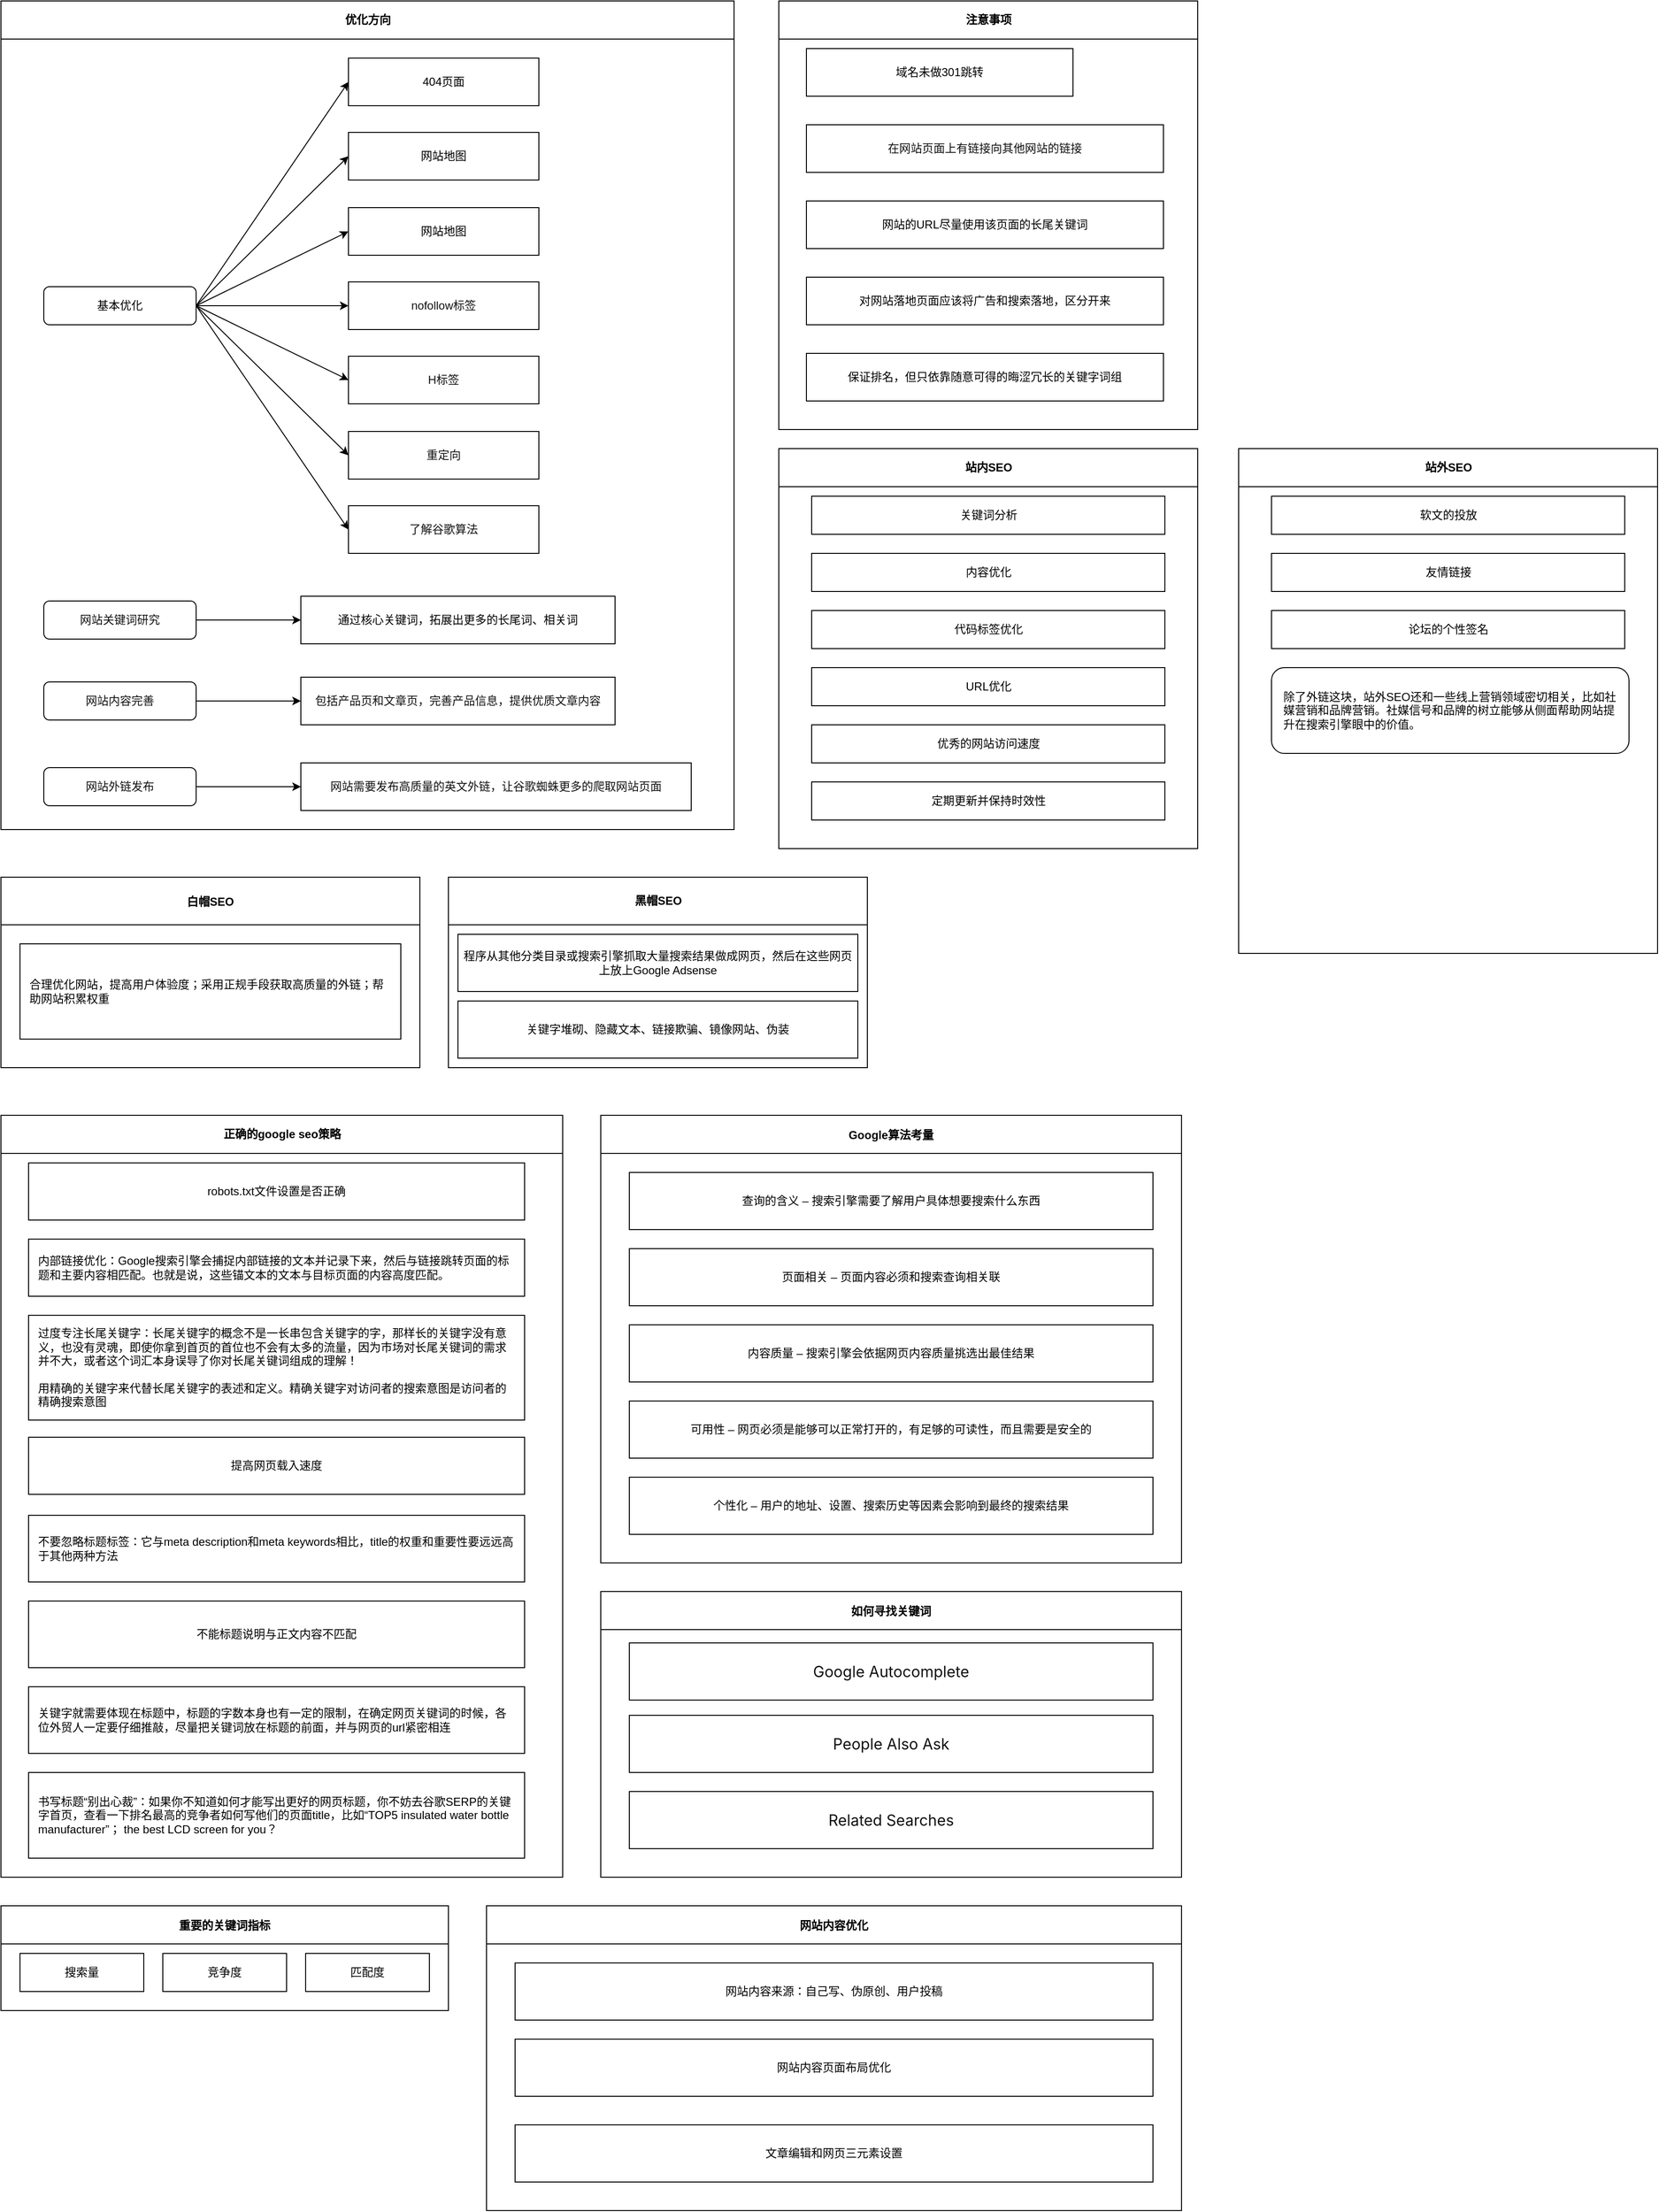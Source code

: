 <mxfile version="20.2.8" type="device"><diagram id="vQF346RbwI6YqOP35O07" name="SEO优化方向"><mxGraphModel dx="2585" dy="1569" grid="1" gridSize="10" guides="1" tooltips="1" connect="1" arrows="1" fold="1" page="1" pageScale="1" pageWidth="827" pageHeight="1169" math="0" shadow="0"><root><mxCell id="0"/><mxCell id="1" parent="0"/><mxCell id="vbUcLxpwjwGgvZTB0KjV-31" value="优化方向" style="swimlane;labelBackgroundColor=#FFFFFF;fontFamily=Helvetica;fontSize=12;fontColor=#000000;html=1;direction=east;startSize=40;" vertex="1" parent="1"><mxGeometry x="10" y="20" width="770" height="870" as="geometry"><mxRectangle x="10" y="20" width="140" height="30" as="alternateBounds"/></mxGeometry></mxCell><mxCell id="vbUcLxpwjwGgvZTB0KjV-33" value="基本优化" style="rounded=1;whiteSpace=wrap;html=1;" vertex="1" parent="vbUcLxpwjwGgvZTB0KjV-31"><mxGeometry x="45" y="300" width="160" height="40" as="geometry"/></mxCell><mxCell id="vbUcLxpwjwGgvZTB0KjV-34" value="404页面" style="rounded=0;whiteSpace=wrap;html=1;fontFamily=Helvetica;fontSize=12;" vertex="1" parent="vbUcLxpwjwGgvZTB0KjV-31"><mxGeometry x="365" y="60" width="200" height="50" as="geometry"/></mxCell><mxCell id="vbUcLxpwjwGgvZTB0KjV-35" value="网站地图" style="rounded=0;whiteSpace=wrap;html=1;fontFamily=Helvetica;fontSize=12;" vertex="1" parent="vbUcLxpwjwGgvZTB0KjV-31"><mxGeometry x="365" y="138" width="200" height="50" as="geometry"/></mxCell><mxCell id="vbUcLxpwjwGgvZTB0KjV-36" value="网站地图" style="rounded=0;whiteSpace=wrap;html=1;fontFamily=Helvetica;fontSize=12;" vertex="1" parent="vbUcLxpwjwGgvZTB0KjV-31"><mxGeometry x="365" y="217" width="200" height="50" as="geometry"/></mxCell><mxCell id="vbUcLxpwjwGgvZTB0KjV-37" value="&lt;span style=&quot;color: rgb(18, 18, 18); font-size: 12px; text-align: start; background-color: rgb(255, 255, 255);&quot;&gt;nofollow标签&lt;/span&gt;" style="rounded=0;whiteSpace=wrap;html=1;fontFamily=Helvetica;fontSize=12;" vertex="1" parent="vbUcLxpwjwGgvZTB0KjV-31"><mxGeometry x="365" y="295" width="200" height="50" as="geometry"/></mxCell><mxCell id="vbUcLxpwjwGgvZTB0KjV-38" value="&lt;span style=&quot;color: rgb(18, 18, 18); font-size: 12px; text-align: start; background-color: rgb(255, 255, 255);&quot;&gt;H标签&lt;/span&gt;" style="rounded=0;whiteSpace=wrap;html=1;fontFamily=Helvetica;fontSize=12;" vertex="1" parent="vbUcLxpwjwGgvZTB0KjV-31"><mxGeometry x="365" y="373" width="200" height="50" as="geometry"/></mxCell><mxCell id="vbUcLxpwjwGgvZTB0KjV-39" value="&lt;span style=&quot;color: rgb(18, 18, 18); font-size: 12px; text-align: start; background-color: rgb(255, 255, 255);&quot;&gt;重定向&lt;/span&gt;" style="rounded=0;whiteSpace=wrap;html=1;fontFamily=Helvetica;fontSize=12;" vertex="1" parent="vbUcLxpwjwGgvZTB0KjV-31"><mxGeometry x="365" y="452" width="200" height="50" as="geometry"/></mxCell><mxCell id="vbUcLxpwjwGgvZTB0KjV-40" value="&lt;span style=&quot;color: rgb(18, 18, 18); font-size: 12px; text-align: start;&quot;&gt;了解谷歌算法&lt;/span&gt;" style="rounded=0;whiteSpace=wrap;html=1;fontFamily=Helvetica;fontSize=12;labelBackgroundColor=none;" vertex="1" parent="vbUcLxpwjwGgvZTB0KjV-31"><mxGeometry x="365" y="530" width="200" height="50" as="geometry"/></mxCell><mxCell id="vbUcLxpwjwGgvZTB0KjV-41" value="" style="endArrow=classic;html=1;rounded=0;exitX=1;exitY=0.5;exitDx=0;exitDy=0;entryX=0;entryY=0.5;entryDx=0;entryDy=0;" edge="1" parent="vbUcLxpwjwGgvZTB0KjV-31" source="vbUcLxpwjwGgvZTB0KjV-33" target="vbUcLxpwjwGgvZTB0KjV-34"><mxGeometry width="50" height="50" relative="1" as="geometry"><mxPoint x="345" y="390" as="sourcePoint"/><mxPoint x="395" y="340" as="targetPoint"/></mxGeometry></mxCell><mxCell id="vbUcLxpwjwGgvZTB0KjV-42" value="" style="endArrow=classic;html=1;rounded=0;exitX=1;exitY=0.5;exitDx=0;exitDy=0;entryX=0;entryY=0.5;entryDx=0;entryDy=0;" edge="1" parent="vbUcLxpwjwGgvZTB0KjV-31" source="vbUcLxpwjwGgvZTB0KjV-33" target="vbUcLxpwjwGgvZTB0KjV-35"><mxGeometry width="50" height="50" relative="1" as="geometry"><mxPoint x="215" y="330" as="sourcePoint"/><mxPoint x="335" y="115" as="targetPoint"/></mxGeometry></mxCell><mxCell id="vbUcLxpwjwGgvZTB0KjV-43" value="" style="endArrow=classic;html=1;rounded=0;entryX=0;entryY=0.5;entryDx=0;entryDy=0;" edge="1" parent="vbUcLxpwjwGgvZTB0KjV-31" target="vbUcLxpwjwGgvZTB0KjV-36"><mxGeometry width="50" height="50" relative="1" as="geometry"><mxPoint x="205" y="320" as="sourcePoint"/><mxPoint x="345" y="125" as="targetPoint"/></mxGeometry></mxCell><mxCell id="vbUcLxpwjwGgvZTB0KjV-44" value="" style="endArrow=classic;html=1;rounded=0;exitX=1;exitY=0.5;exitDx=0;exitDy=0;entryX=0;entryY=0.5;entryDx=0;entryDy=0;" edge="1" parent="vbUcLxpwjwGgvZTB0KjV-31" source="vbUcLxpwjwGgvZTB0KjV-33" target="vbUcLxpwjwGgvZTB0KjV-37"><mxGeometry width="50" height="50" relative="1" as="geometry"><mxPoint x="235" y="350" as="sourcePoint"/><mxPoint x="355" y="135" as="targetPoint"/></mxGeometry></mxCell><mxCell id="vbUcLxpwjwGgvZTB0KjV-45" value="" style="endArrow=classic;html=1;rounded=0;entryX=0;entryY=0.5;entryDx=0;entryDy=0;" edge="1" parent="vbUcLxpwjwGgvZTB0KjV-31" target="vbUcLxpwjwGgvZTB0KjV-38"><mxGeometry width="50" height="50" relative="1" as="geometry"><mxPoint x="205" y="320" as="sourcePoint"/><mxPoint x="365" y="145" as="targetPoint"/></mxGeometry></mxCell><mxCell id="vbUcLxpwjwGgvZTB0KjV-46" value="" style="endArrow=classic;html=1;rounded=0;entryX=0;entryY=0.5;entryDx=0;entryDy=0;" edge="1" parent="vbUcLxpwjwGgvZTB0KjV-31" target="vbUcLxpwjwGgvZTB0KjV-39"><mxGeometry width="50" height="50" relative="1" as="geometry"><mxPoint x="205" y="320" as="sourcePoint"/><mxPoint x="375" y="155" as="targetPoint"/></mxGeometry></mxCell><mxCell id="vbUcLxpwjwGgvZTB0KjV-47" value="" style="endArrow=classic;html=1;rounded=0;entryX=0;entryY=0.5;entryDx=0;entryDy=0;" edge="1" parent="vbUcLxpwjwGgvZTB0KjV-31" target="vbUcLxpwjwGgvZTB0KjV-40"><mxGeometry width="50" height="50" relative="1" as="geometry"><mxPoint x="205" y="320" as="sourcePoint"/><mxPoint x="385" y="165" as="targetPoint"/></mxGeometry></mxCell><mxCell id="vbUcLxpwjwGgvZTB0KjV-49" value="&lt;span style=&quot;color: rgb(18, 18, 18); font-family: -apple-system, BlinkMacSystemFont, &amp;quot;Helvetica Neue&amp;quot;, &amp;quot;PingFang SC&amp;quot;, &amp;quot;Microsoft YaHei&amp;quot;, &amp;quot;Source Han Sans SC&amp;quot;, &amp;quot;Noto Sans CJK SC&amp;quot;, &amp;quot;WenQuanYi Micro Hei&amp;quot;, sans-serif; font-size: 12px; text-align: start; background-color: rgb(255, 255, 255);&quot;&gt;网站关键词研究&lt;/span&gt;" style="rounded=1;whiteSpace=wrap;html=1;fontSize=12;" vertex="1" parent="vbUcLxpwjwGgvZTB0KjV-31"><mxGeometry x="45" y="630" width="160" height="40" as="geometry"/></mxCell><mxCell id="vbUcLxpwjwGgvZTB0KjV-50" value="通过核心关键词，拓展出更多的长尾词、相关词" style="rounded=0;whiteSpace=wrap;fontFamily=Helvetica;fontSize=12;html=1;" vertex="1" parent="vbUcLxpwjwGgvZTB0KjV-31"><mxGeometry x="315" y="625" width="330" height="50" as="geometry"/></mxCell><mxCell id="vbUcLxpwjwGgvZTB0KjV-48" style="edgeStyle=orthogonalEdgeStyle;rounded=0;orthogonalLoop=1;jettySize=auto;html=1;entryX=0;entryY=0.5;entryDx=0;entryDy=0;fontFamily=Helvetica;fontSize=12;fontColor=#000000;" edge="1" parent="vbUcLxpwjwGgvZTB0KjV-31" source="vbUcLxpwjwGgvZTB0KjV-49" target="vbUcLxpwjwGgvZTB0KjV-50"><mxGeometry relative="1" as="geometry"/></mxCell><mxCell id="vbUcLxpwjwGgvZTB0KjV-52" value="&lt;span style=&quot;color: rgb(18, 18, 18); font-family: -apple-system, BlinkMacSystemFont, &amp;quot;Helvetica Neue&amp;quot;, &amp;quot;PingFang SC&amp;quot;, &amp;quot;Microsoft YaHei&amp;quot;, &amp;quot;Source Han Sans SC&amp;quot;, &amp;quot;Noto Sans CJK SC&amp;quot;, &amp;quot;WenQuanYi Micro Hei&amp;quot;, sans-serif; font-size: 12px; text-align: start; background-color: rgb(255, 255, 255);&quot;&gt;网站内容完善&lt;/span&gt;" style="rounded=1;whiteSpace=wrap;html=1;fontSize=12;" vertex="1" parent="vbUcLxpwjwGgvZTB0KjV-31"><mxGeometry x="45" y="715" width="160" height="40" as="geometry"/></mxCell><mxCell id="vbUcLxpwjwGgvZTB0KjV-53" value="&lt;span style=&quot;color: rgb(18, 18, 18); font-family: -apple-system, BlinkMacSystemFont, &amp;quot;Helvetica Neue&amp;quot;, &amp;quot;PingFang SC&amp;quot;, &amp;quot;Microsoft YaHei&amp;quot;, &amp;quot;Source Han Sans SC&amp;quot;, &amp;quot;Noto Sans CJK SC&amp;quot;, &amp;quot;WenQuanYi Micro Hei&amp;quot;, sans-serif; font-size: 12px; text-align: start; background-color: rgb(255, 255, 255);&quot;&gt;包括产品页和文章页，完善产品信息，提供优质文章内容&lt;/span&gt;" style="rounded=0;whiteSpace=wrap;fontFamily=Helvetica;fontSize=12;html=1;" vertex="1" parent="vbUcLxpwjwGgvZTB0KjV-31"><mxGeometry x="315" y="710" width="330" height="50" as="geometry"/></mxCell><mxCell id="vbUcLxpwjwGgvZTB0KjV-51" style="edgeStyle=orthogonalEdgeStyle;rounded=0;orthogonalLoop=1;jettySize=auto;html=1;entryX=0;entryY=0.5;entryDx=0;entryDy=0;fontFamily=Helvetica;fontSize=12;fontColor=#000000;" edge="1" parent="vbUcLxpwjwGgvZTB0KjV-31" source="vbUcLxpwjwGgvZTB0KjV-52" target="vbUcLxpwjwGgvZTB0KjV-53"><mxGeometry relative="1" as="geometry"/></mxCell><mxCell id="vbUcLxpwjwGgvZTB0KjV-55" value="&lt;span style=&quot;color: rgb(18, 18, 18); font-family: -apple-system, BlinkMacSystemFont, &amp;quot;Helvetica Neue&amp;quot;, &amp;quot;PingFang SC&amp;quot;, &amp;quot;Microsoft YaHei&amp;quot;, &amp;quot;Source Han Sans SC&amp;quot;, &amp;quot;Noto Sans CJK SC&amp;quot;, &amp;quot;WenQuanYi Micro Hei&amp;quot;, sans-serif; font-size: 12px; text-align: start; background-color: rgb(255, 255, 255);&quot;&gt;网站外链发布&lt;/span&gt;" style="rounded=1;whiteSpace=wrap;html=1;fontSize=12;" vertex="1" parent="vbUcLxpwjwGgvZTB0KjV-31"><mxGeometry x="45" y="805" width="160" height="40" as="geometry"/></mxCell><mxCell id="vbUcLxpwjwGgvZTB0KjV-56" value="&lt;span style=&quot;color: rgb(18, 18, 18); font-family: -apple-system, BlinkMacSystemFont, &amp;quot;Helvetica Neue&amp;quot;, &amp;quot;PingFang SC&amp;quot;, &amp;quot;Microsoft YaHei&amp;quot;, &amp;quot;Source Han Sans SC&amp;quot;, &amp;quot;Noto Sans CJK SC&amp;quot;, &amp;quot;WenQuanYi Micro Hei&amp;quot;, sans-serif; font-size: 12px; text-align: start; background-color: rgb(255, 255, 255);&quot;&gt;网站需要发布高质量的英文外链，让谷歌蜘蛛更多的爬取网站页面&lt;/span&gt;" style="rounded=0;whiteSpace=wrap;fontFamily=Helvetica;fontSize=12;html=1;" vertex="1" parent="vbUcLxpwjwGgvZTB0KjV-31"><mxGeometry x="315" y="800" width="410" height="50" as="geometry"/></mxCell><mxCell id="vbUcLxpwjwGgvZTB0KjV-54" style="edgeStyle=orthogonalEdgeStyle;rounded=0;orthogonalLoop=1;jettySize=auto;html=1;entryX=0;entryY=0.5;entryDx=0;entryDy=0;fontFamily=Helvetica;fontSize=12;fontColor=#000000;" edge="1" parent="vbUcLxpwjwGgvZTB0KjV-31" source="vbUcLxpwjwGgvZTB0KjV-55" target="vbUcLxpwjwGgvZTB0KjV-56"><mxGeometry relative="1" as="geometry"/></mxCell><mxCell id="vbUcLxpwjwGgvZTB0KjV-64" value="注意事项" style="swimlane;labelBackgroundColor=#FFFFFF;fontFamily=Helvetica;fontSize=12;fontColor=#000000;html=1;startSize=40;" vertex="1" parent="1"><mxGeometry x="827" y="20" width="440" height="450" as="geometry"><mxRectangle x="10" y="910" width="90" height="40" as="alternateBounds"/></mxGeometry></mxCell><mxCell id="vbUcLxpwjwGgvZTB0KjV-65" value="域名未做301跳转" style="rounded=0;whiteSpace=wrap;labelBackgroundColor=#FFFFFF;fontFamily=Helvetica;fontSize=12;fontColor=#000000;html=1;" vertex="1" parent="vbUcLxpwjwGgvZTB0KjV-64"><mxGeometry x="29" y="50" width="280" height="50" as="geometry"/></mxCell><mxCell id="vbUcLxpwjwGgvZTB0KjV-66" value="&lt;span style=&quot;color: rgb(18, 18, 18); font-family: -apple-system, BlinkMacSystemFont, &amp;quot;Helvetica Neue&amp;quot;, &amp;quot;PingFang SC&amp;quot;, &amp;quot;Microsoft YaHei&amp;quot;, &amp;quot;Source Han Sans SC&amp;quot;, &amp;quot;Noto Sans CJK SC&amp;quot;, &amp;quot;WenQuanYi Micro Hei&amp;quot;, sans-serif; font-size: 12px; text-align: start;&quot;&gt;在网站页面上有链接向其他网站的链接&lt;/span&gt;" style="rounded=0;whiteSpace=wrap;labelBackgroundColor=#FFFFFF;fontFamily=Helvetica;fontSize=12;fontColor=#000000;html=1;" vertex="1" parent="vbUcLxpwjwGgvZTB0KjV-64"><mxGeometry x="29" y="130" width="375" height="50" as="geometry"/></mxCell><mxCell id="vbUcLxpwjwGgvZTB0KjV-67" value="网站的URL尽量使用该页面的长尾关键词" style="rounded=0;whiteSpace=wrap;labelBackgroundColor=#FFFFFF;fontFamily=Helvetica;fontSize=12;fontColor=#000000;html=1;" vertex="1" parent="vbUcLxpwjwGgvZTB0KjV-64"><mxGeometry x="29" y="210" width="375" height="50" as="geometry"/></mxCell><mxCell id="vbUcLxpwjwGgvZTB0KjV-68" value="对网站落地页面应该将广告和搜索落地，区分开来" style="rounded=0;whiteSpace=wrap;labelBackgroundColor=#FFFFFF;fontFamily=Helvetica;fontSize=12;fontColor=#000000;html=1;" vertex="1" parent="vbUcLxpwjwGgvZTB0KjV-64"><mxGeometry x="29" y="290" width="375" height="50" as="geometry"/></mxCell><mxCell id="vbUcLxpwjwGgvZTB0KjV-69" value="保证排名，但只依靠随意可得的晦涩冗长的关键字词组" style="rounded=0;whiteSpace=wrap;labelBackgroundColor=#FFFFFF;fontFamily=Helvetica;fontSize=12;fontColor=#000000;html=1;" vertex="1" parent="vbUcLxpwjwGgvZTB0KjV-64"><mxGeometry x="29" y="370" width="375" height="50" as="geometry"/></mxCell><mxCell id="vbUcLxpwjwGgvZTB0KjV-70" value="站内SEO" style="swimlane;labelBackgroundColor=#FFFFFF;fontFamily=Helvetica;fontSize=12;fontColor=#000000;html=1;startSize=40;" vertex="1" parent="1"><mxGeometry x="827" y="490" width="440" height="420" as="geometry"><mxRectangle x="10" y="1400" width="90" height="40" as="alternateBounds"/></mxGeometry></mxCell><mxCell id="vbUcLxpwjwGgvZTB0KjV-71" value="关键词分析" style="rounded=0;whiteSpace=wrap;labelBackgroundColor=#FFFFFF;fontFamily=Helvetica;fontSize=12;fontColor=#000000;html=1;" vertex="1" parent="vbUcLxpwjwGgvZTB0KjV-70"><mxGeometry x="34.5" y="50" width="371" height="40" as="geometry"/></mxCell><mxCell id="vbUcLxpwjwGgvZTB0KjV-72" value="内容优化" style="rounded=0;whiteSpace=wrap;labelBackgroundColor=#FFFFFF;fontFamily=Helvetica;fontSize=12;fontColor=#000000;html=1;" vertex="1" parent="vbUcLxpwjwGgvZTB0KjV-70"><mxGeometry x="34.5" y="110" width="371" height="40" as="geometry"/></mxCell><mxCell id="vbUcLxpwjwGgvZTB0KjV-73" value="代码标签优化" style="rounded=0;whiteSpace=wrap;labelBackgroundColor=#FFFFFF;fontFamily=Helvetica;fontSize=12;fontColor=#000000;html=1;" vertex="1" parent="vbUcLxpwjwGgvZTB0KjV-70"><mxGeometry x="34.5" y="170" width="371" height="40" as="geometry"/></mxCell><mxCell id="vbUcLxpwjwGgvZTB0KjV-74" value="URL优化" style="rounded=0;whiteSpace=wrap;labelBackgroundColor=#FFFFFF;fontFamily=Helvetica;fontSize=12;fontColor=#000000;html=1;" vertex="1" parent="vbUcLxpwjwGgvZTB0KjV-70"><mxGeometry x="34.5" y="230" width="371" height="40" as="geometry"/></mxCell><mxCell id="vbUcLxpwjwGgvZTB0KjV-116" value="优秀的网站访问速度" style="rounded=0;whiteSpace=wrap;labelBackgroundColor=#FFFFFF;fontFamily=Helvetica;fontSize=12;fontColor=#000000;" vertex="1" parent="vbUcLxpwjwGgvZTB0KjV-70"><mxGeometry x="34.5" y="290" width="371" height="40" as="geometry"/></mxCell><mxCell id="vbUcLxpwjwGgvZTB0KjV-117" value="定期更新并保持时效性" style="rounded=0;whiteSpace=wrap;labelBackgroundColor=#FFFFFF;fontFamily=Helvetica;fontSize=12;fontColor=#000000;" vertex="1" parent="vbUcLxpwjwGgvZTB0KjV-70"><mxGeometry x="34.5" y="350" width="371" height="40" as="geometry"/></mxCell><mxCell id="vbUcLxpwjwGgvZTB0KjV-75" value="站外SEO" style="swimlane;labelBackgroundColor=#FFFFFF;fontFamily=Helvetica;fontSize=12;fontColor=#000000;html=1;startSize=40;align=center;" vertex="1" parent="1"><mxGeometry x="1310" y="490" width="440" height="530" as="geometry"><mxRectangle x="480" y="1400" width="90" height="40" as="alternateBounds"/></mxGeometry></mxCell><mxCell id="vbUcLxpwjwGgvZTB0KjV-76" value="软文的投放" style="rounded=0;whiteSpace=wrap;labelBackgroundColor=#FFFFFF;fontFamily=Helvetica;fontSize=12;fontColor=#000000;html=1;" vertex="1" parent="vbUcLxpwjwGgvZTB0KjV-75"><mxGeometry x="34.5" y="50" width="371" height="40" as="geometry"/></mxCell><mxCell id="vbUcLxpwjwGgvZTB0KjV-77" value="友情链接" style="rounded=0;whiteSpace=wrap;labelBackgroundColor=#FFFFFF;fontFamily=Helvetica;fontSize=12;fontColor=#000000;html=1;" vertex="1" parent="vbUcLxpwjwGgvZTB0KjV-75"><mxGeometry x="34.5" y="110" width="371" height="40" as="geometry"/></mxCell><mxCell id="vbUcLxpwjwGgvZTB0KjV-78" value="论坛的个性签名" style="rounded=0;whiteSpace=wrap;labelBackgroundColor=#FFFFFF;fontFamily=Helvetica;fontSize=12;fontColor=#000000;html=1;" vertex="1" parent="vbUcLxpwjwGgvZTB0KjV-75"><mxGeometry x="34.5" y="170" width="371" height="40" as="geometry"/></mxCell><mxCell id="vbUcLxpwjwGgvZTB0KjV-81" value="除了外链这块，站外SEO还和一些线上营销领域密切相关，比如社媒营销和品牌营销。社媒信号和品牌的树立能够从侧面帮助网站提升在搜索引擎眼中的价值。" style="rounded=1;whiteSpace=wrap;labelBackgroundColor=#FFFFFF;fontFamily=Helvetica;fontSize=12;fontColor=#000000;html=1;align=left;spacingTop=0;spacingLeft=10;spacingRight=10;spacing=2;" vertex="1" parent="vbUcLxpwjwGgvZTB0KjV-75"><mxGeometry x="34.5" y="230" width="375.5" height="90" as="geometry"/></mxCell><mxCell id="vbUcLxpwjwGgvZTB0KjV-82" value="白帽SEO" style="swimlane;labelBackgroundColor=#FFFFFF;fontFamily=Helvetica;fontSize=12;fontColor=#000000;startSize=50;" vertex="1" parent="1"><mxGeometry x="10" y="940" width="440" height="200" as="geometry"/></mxCell><mxCell id="vbUcLxpwjwGgvZTB0KjV-102" value="合理优化网站，提高用户体验度；采用正规手段获取高质量的外链；帮助网站积累权重" style="rounded=0;whiteSpace=wrap;labelBackgroundColor=#FFFFFF;fontFamily=Helvetica;fontSize=12;fontColor=#000000;align=left;spacing=10;" vertex="1" parent="vbUcLxpwjwGgvZTB0KjV-82"><mxGeometry x="20" y="70" width="400" height="100" as="geometry"/></mxCell><mxCell id="vbUcLxpwjwGgvZTB0KjV-83" value="黑帽SEO" style="swimlane;labelBackgroundColor=#FFFFFF;fontFamily=Helvetica;fontSize=12;fontColor=#000000;startSize=50;html=1;" vertex="1" parent="1"><mxGeometry x="480" y="940" width="440" height="200" as="geometry"/></mxCell><mxCell id="vbUcLxpwjwGgvZTB0KjV-84" value="程序从其他分类目录或搜索引擎抓取大量搜索结果做成网页，然后在这些网页上放上Google Adsense" style="rounded=0;whiteSpace=wrap;labelBackgroundColor=#FFFFFF;fontFamily=Helvetica;fontSize=12;fontColor=#000000;html=1;" vertex="1" parent="vbUcLxpwjwGgvZTB0KjV-83"><mxGeometry x="10" y="60" width="420" height="60" as="geometry"/></mxCell><mxCell id="vbUcLxpwjwGgvZTB0KjV-86" value="关键字堆砌、隐藏文本、链接欺骗、镜像网站、伪装" style="rounded=0;whiteSpace=wrap;labelBackgroundColor=#FFFFFF;fontFamily=Helvetica;fontSize=12;fontColor=#000000;" vertex="1" parent="vbUcLxpwjwGgvZTB0KjV-83"><mxGeometry x="10" y="130" width="420" height="60" as="geometry"/></mxCell><mxCell id="vbUcLxpwjwGgvZTB0KjV-87" value="正确的google seo策略" style="swimlane;labelBackgroundColor=#FFFFFF;fontFamily=Helvetica;fontSize=12;fontColor=#000000;html=1;startSize=40;" vertex="1" parent="1"><mxGeometry x="10" y="1190" width="590" height="800" as="geometry"><mxRectangle x="10" y="1190" width="160" height="40" as="alternateBounds"/></mxGeometry></mxCell><mxCell id="vbUcLxpwjwGgvZTB0KjV-88" value="robots.txt文件设置是否正确" style="rounded=0;whiteSpace=wrap;labelBackgroundColor=#FFFFFF;fontFamily=Helvetica;fontSize=12;fontColor=#000000;html=1;" vertex="1" parent="vbUcLxpwjwGgvZTB0KjV-87"><mxGeometry x="29" y="50" width="521" height="60" as="geometry"/></mxCell><mxCell id="vbUcLxpwjwGgvZTB0KjV-89" value="内部链接优化：Google搜索引擎会捕捉内部链接的文本并记录下来，然后与链接跳转页面的标题和主要内容相匹配。也就是说，这些锚文本的文本与目标页面的内容高度匹配。" style="rounded=0;whiteSpace=wrap;labelBackgroundColor=#FFFFFF;fontFamily=Helvetica;fontSize=12;fontColor=#000000;html=1;spacing=10;align=left;verticalAlign=middle;horizontal=1;" vertex="1" parent="vbUcLxpwjwGgvZTB0KjV-87"><mxGeometry x="29" y="130" width="521" height="60" as="geometry"/></mxCell><mxCell id="vbUcLxpwjwGgvZTB0KjV-90" value="过度专注长尾关键字：长尾关键字的概念不是一长串包含关键字的字，那样长的关键字没有意义，也没有灵魂，即使你拿到首页的首位也不会有太多的流量，因为市场对长尾关键词的需求并不大，或者这个词汇本身误导了你对长尾关键词组成的理解！&lt;br&gt;&lt;br&gt;用精确的关键字来代替长尾关键字的表述和定义。精确关键字对访问者的搜索意图是访问者的精确搜索意图" style="rounded=0;whiteSpace=wrap;labelBackgroundColor=#FFFFFF;fontFamily=Helvetica;fontSize=12;fontColor=#000000;spacing=10;align=left;html=1;" vertex="1" parent="vbUcLxpwjwGgvZTB0KjV-87"><mxGeometry x="29" y="210" width="521" height="110" as="geometry"/></mxCell><mxCell id="vbUcLxpwjwGgvZTB0KjV-91" value="提高网页载入速度" style="rounded=0;whiteSpace=wrap;labelBackgroundColor=#FFFFFF;fontFamily=Helvetica;fontSize=12;fontColor=#000000;html=1;" vertex="1" parent="vbUcLxpwjwGgvZTB0KjV-87"><mxGeometry x="29" y="338" width="521" height="60" as="geometry"/></mxCell><mxCell id="vbUcLxpwjwGgvZTB0KjV-92" value="不要忽略标题标签：它与meta description和meta keywords相比，title的权重和重要性要远远高于其他两种方法" style="rounded=0;whiteSpace=wrap;labelBackgroundColor=#FFFFFF;fontFamily=Helvetica;fontSize=12;fontColor=#000000;align=left;spacing=10;html=1;" vertex="1" parent="vbUcLxpwjwGgvZTB0KjV-87"><mxGeometry x="29" y="420" width="521" height="70" as="geometry"/></mxCell><mxCell id="vbUcLxpwjwGgvZTB0KjV-93" value="不能标题说明与正文内容不匹配" style="rounded=0;whiteSpace=wrap;labelBackgroundColor=#FFFFFF;fontFamily=Helvetica;fontSize=12;fontColor=#000000;align=center;spacing=10;" vertex="1" parent="vbUcLxpwjwGgvZTB0KjV-87"><mxGeometry x="29" y="510" width="521" height="70" as="geometry"/></mxCell><mxCell id="vbUcLxpwjwGgvZTB0KjV-94" value="关键字就需要体现在标题中，标题的字数本身也有一定的限制，在确定网页关键词的时候，各位外贸人一定要仔细推敲，尽量把关键词放在标题的前面，并与网页的url紧密相连" style="rounded=0;whiteSpace=wrap;labelBackgroundColor=#FFFFFF;fontFamily=Helvetica;fontSize=12;fontColor=#000000;align=left;spacing=10;" vertex="1" parent="vbUcLxpwjwGgvZTB0KjV-87"><mxGeometry x="29" y="600" width="521" height="70" as="geometry"/></mxCell><mxCell id="vbUcLxpwjwGgvZTB0KjV-95" value="书写标题“别出心裁”：如果你不知道如何才能写出更好的网页标题，你不妨去谷歌SERP的关键字首页，查看一下排名最高的竞争者如何写他们的页面title，比如“TOP5 insulated water bottle manufacturer”； the best LCD screen for you？" style="rounded=0;whiteSpace=wrap;labelBackgroundColor=#FFFFFF;fontFamily=Helvetica;fontSize=12;fontColor=#000000;align=left;spacing=10;" vertex="1" parent="vbUcLxpwjwGgvZTB0KjV-87"><mxGeometry x="29" y="690" width="521" height="90" as="geometry"/></mxCell><mxCell id="vbUcLxpwjwGgvZTB0KjV-96" value="Google算法考量" style="swimlane;labelBackgroundColor=#FFFFFF;fontFamily=Helvetica;fontSize=12;fontColor=#000000;html=0;startSize=40;" vertex="1" parent="1"><mxGeometry x="640" y="1190" width="610" height="470" as="geometry"><mxRectangle x="640" y="1190" width="130" height="40" as="alternateBounds"/></mxGeometry></mxCell><mxCell id="vbUcLxpwjwGgvZTB0KjV-97" value="查询的含义 – 搜索引擎需要了解用户具体想要搜索什么东西" style="rounded=0;whiteSpace=wrap;labelBackgroundColor=#FFFFFF;fontFamily=Helvetica;fontSize=12;fontColor=#000000;" vertex="1" parent="vbUcLxpwjwGgvZTB0KjV-96"><mxGeometry x="30" y="60" width="550" height="60" as="geometry"/></mxCell><mxCell id="vbUcLxpwjwGgvZTB0KjV-98" value="页面相关 – 页面内容必须和搜索查询相关联" style="rounded=0;whiteSpace=wrap;labelBackgroundColor=#FFFFFF;fontFamily=Helvetica;fontSize=12;fontColor=#000000;" vertex="1" parent="vbUcLxpwjwGgvZTB0KjV-96"><mxGeometry x="30" y="140" width="550" height="60" as="geometry"/></mxCell><mxCell id="vbUcLxpwjwGgvZTB0KjV-99" value="内容质量 – 搜索引擎会依据网页内容质量挑选出最佳结果" style="rounded=0;whiteSpace=wrap;labelBackgroundColor=#FFFFFF;fontFamily=Helvetica;fontSize=12;fontColor=#000000;" vertex="1" parent="vbUcLxpwjwGgvZTB0KjV-96"><mxGeometry x="30" y="220" width="550" height="60" as="geometry"/></mxCell><mxCell id="vbUcLxpwjwGgvZTB0KjV-100" value="可用性 – 网页必须是能够可以正常打开的，有足够的可读性，而且需要是安全的" style="rounded=0;whiteSpace=wrap;labelBackgroundColor=#FFFFFF;fontFamily=Helvetica;fontSize=12;fontColor=#000000;" vertex="1" parent="vbUcLxpwjwGgvZTB0KjV-96"><mxGeometry x="30" y="300" width="550" height="60" as="geometry"/></mxCell><mxCell id="vbUcLxpwjwGgvZTB0KjV-101" value="个性化 – 用户的地址、设置、搜索历史等因素会影响到最终的搜索结果" style="rounded=0;whiteSpace=wrap;labelBackgroundColor=#FFFFFF;fontFamily=Helvetica;fontSize=12;fontColor=#000000;" vertex="1" parent="vbUcLxpwjwGgvZTB0KjV-96"><mxGeometry x="30" y="380" width="550" height="60" as="geometry"/></mxCell><mxCell id="vbUcLxpwjwGgvZTB0KjV-103" value="如何寻找关键词" style="swimlane;labelBackgroundColor=#FFFFFF;fontFamily=Helvetica;fontSize=12;fontColor=#000000;html=0;startSize=40;" vertex="1" parent="1"><mxGeometry x="640" y="1690" width="610" height="300" as="geometry"/></mxCell><mxCell id="vbUcLxpwjwGgvZTB0KjV-104" value="&lt;span style=&quot;color: rgb(18, 18, 18); font-family: -apple-system, BlinkMacSystemFont, &amp;quot;Helvetica Neue&amp;quot;, &amp;quot;PingFang SC&amp;quot;, &amp;quot;Microsoft YaHei&amp;quot;, &amp;quot;Source Han Sans SC&amp;quot;, &amp;quot;Noto Sans CJK SC&amp;quot;, &amp;quot;WenQuanYi Micro Hei&amp;quot;, sans-serif; font-size: medium; text-align: start;&quot;&gt;Google Autocomplete&lt;/span&gt;" style="rounded=0;whiteSpace=wrap;html=1;labelBackgroundColor=#FFFFFF;fontFamily=Helvetica;fontSize=12;fontColor=#000000;" vertex="1" parent="vbUcLxpwjwGgvZTB0KjV-103"><mxGeometry x="30" y="54" width="550" height="60" as="geometry"/></mxCell><mxCell id="vbUcLxpwjwGgvZTB0KjV-105" value="&lt;span style=&quot;color: rgb(18, 18, 18); font-family: -apple-system, BlinkMacSystemFont, &amp;quot;Helvetica Neue&amp;quot;, &amp;quot;PingFang SC&amp;quot;, &amp;quot;Microsoft YaHei&amp;quot;, &amp;quot;Source Han Sans SC&amp;quot;, &amp;quot;Noto Sans CJK SC&amp;quot;, &amp;quot;WenQuanYi Micro Hei&amp;quot;, sans-serif; font-size: medium; text-align: start;&quot;&gt;People Also Ask&lt;/span&gt;" style="rounded=0;whiteSpace=wrap;html=1;labelBackgroundColor=#FFFFFF;fontFamily=Helvetica;fontSize=12;fontColor=#000000;" vertex="1" parent="vbUcLxpwjwGgvZTB0KjV-103"><mxGeometry x="30" y="130" width="550" height="60" as="geometry"/></mxCell><mxCell id="vbUcLxpwjwGgvZTB0KjV-106" value="&lt;span style=&quot;color: rgb(18, 18, 18); font-family: -apple-system, BlinkMacSystemFont, &amp;quot;Helvetica Neue&amp;quot;, &amp;quot;PingFang SC&amp;quot;, &amp;quot;Microsoft YaHei&amp;quot;, &amp;quot;Source Han Sans SC&amp;quot;, &amp;quot;Noto Sans CJK SC&amp;quot;, &amp;quot;WenQuanYi Micro Hei&amp;quot;, sans-serif; font-size: medium; text-align: start;&quot;&gt;Related Searches&lt;/span&gt;" style="rounded=0;whiteSpace=wrap;html=1;labelBackgroundColor=#FFFFFF;fontFamily=Helvetica;fontSize=12;fontColor=#000000;" vertex="1" parent="vbUcLxpwjwGgvZTB0KjV-103"><mxGeometry x="30" y="210" width="550" height="60" as="geometry"/></mxCell><mxCell id="vbUcLxpwjwGgvZTB0KjV-107" value="重要的关键词指标" style="swimlane;labelBackgroundColor=#FFFFFF;fontFamily=Helvetica;fontSize=12;fontColor=#000000;html=0;startSize=40;" vertex="1" parent="1"><mxGeometry x="10" y="2020" width="470" height="110" as="geometry"/></mxCell><mxCell id="vbUcLxpwjwGgvZTB0KjV-108" value="搜索量" style="rounded=0;whiteSpace=wrap;labelBackgroundColor=#FFFFFF;fontFamily=Helvetica;fontSize=12;fontColor=#000000;" vertex="1" parent="vbUcLxpwjwGgvZTB0KjV-107"><mxGeometry x="20" y="50" width="130" height="40" as="geometry"/></mxCell><mxCell id="vbUcLxpwjwGgvZTB0KjV-109" value="竞争度" style="rounded=0;whiteSpace=wrap;labelBackgroundColor=#FFFFFF;fontFamily=Helvetica;fontSize=12;fontColor=#000000;" vertex="1" parent="vbUcLxpwjwGgvZTB0KjV-107"><mxGeometry x="170" y="50" width="130" height="40" as="geometry"/></mxCell><mxCell id="vbUcLxpwjwGgvZTB0KjV-110" value="匹配度" style="rounded=0;whiteSpace=wrap;labelBackgroundColor=#FFFFFF;fontFamily=Helvetica;fontSize=12;fontColor=#000000;" vertex="1" parent="vbUcLxpwjwGgvZTB0KjV-107"><mxGeometry x="320" y="50" width="130" height="40" as="geometry"/></mxCell><mxCell id="vbUcLxpwjwGgvZTB0KjV-111" value="网站内容优化" style="swimlane;labelBackgroundColor=#FFFFFF;fontFamily=Helvetica;fontSize=12;fontColor=#000000;html=0;startSize=40;" vertex="1" parent="1"><mxGeometry x="520" y="2020" width="730" height="320" as="geometry"/></mxCell><mxCell id="vbUcLxpwjwGgvZTB0KjV-112" value="网站内容来源：自己写、伪原创、用户投稿" style="rounded=0;whiteSpace=wrap;labelBackgroundColor=#FFFFFF;fontFamily=Helvetica;fontSize=12;fontColor=#000000;" vertex="1" parent="vbUcLxpwjwGgvZTB0KjV-111"><mxGeometry x="30" y="60" width="670" height="60" as="geometry"/></mxCell><mxCell id="vbUcLxpwjwGgvZTB0KjV-113" value="网站内容页面布局优化" style="rounded=0;whiteSpace=wrap;labelBackgroundColor=#FFFFFF;fontFamily=Helvetica;fontSize=12;fontColor=#000000;" vertex="1" parent="vbUcLxpwjwGgvZTB0KjV-111"><mxGeometry x="30" y="140" width="670" height="60" as="geometry"/></mxCell><mxCell id="vbUcLxpwjwGgvZTB0KjV-114" value="文章编辑和网页三元素设置" style="rounded=0;whiteSpace=wrap;labelBackgroundColor=#FFFFFF;fontFamily=Helvetica;fontSize=12;fontColor=#000000;" vertex="1" parent="vbUcLxpwjwGgvZTB0KjV-111"><mxGeometry x="30" y="230" width="670" height="60" as="geometry"/></mxCell></root></mxGraphModel></diagram></mxfile>